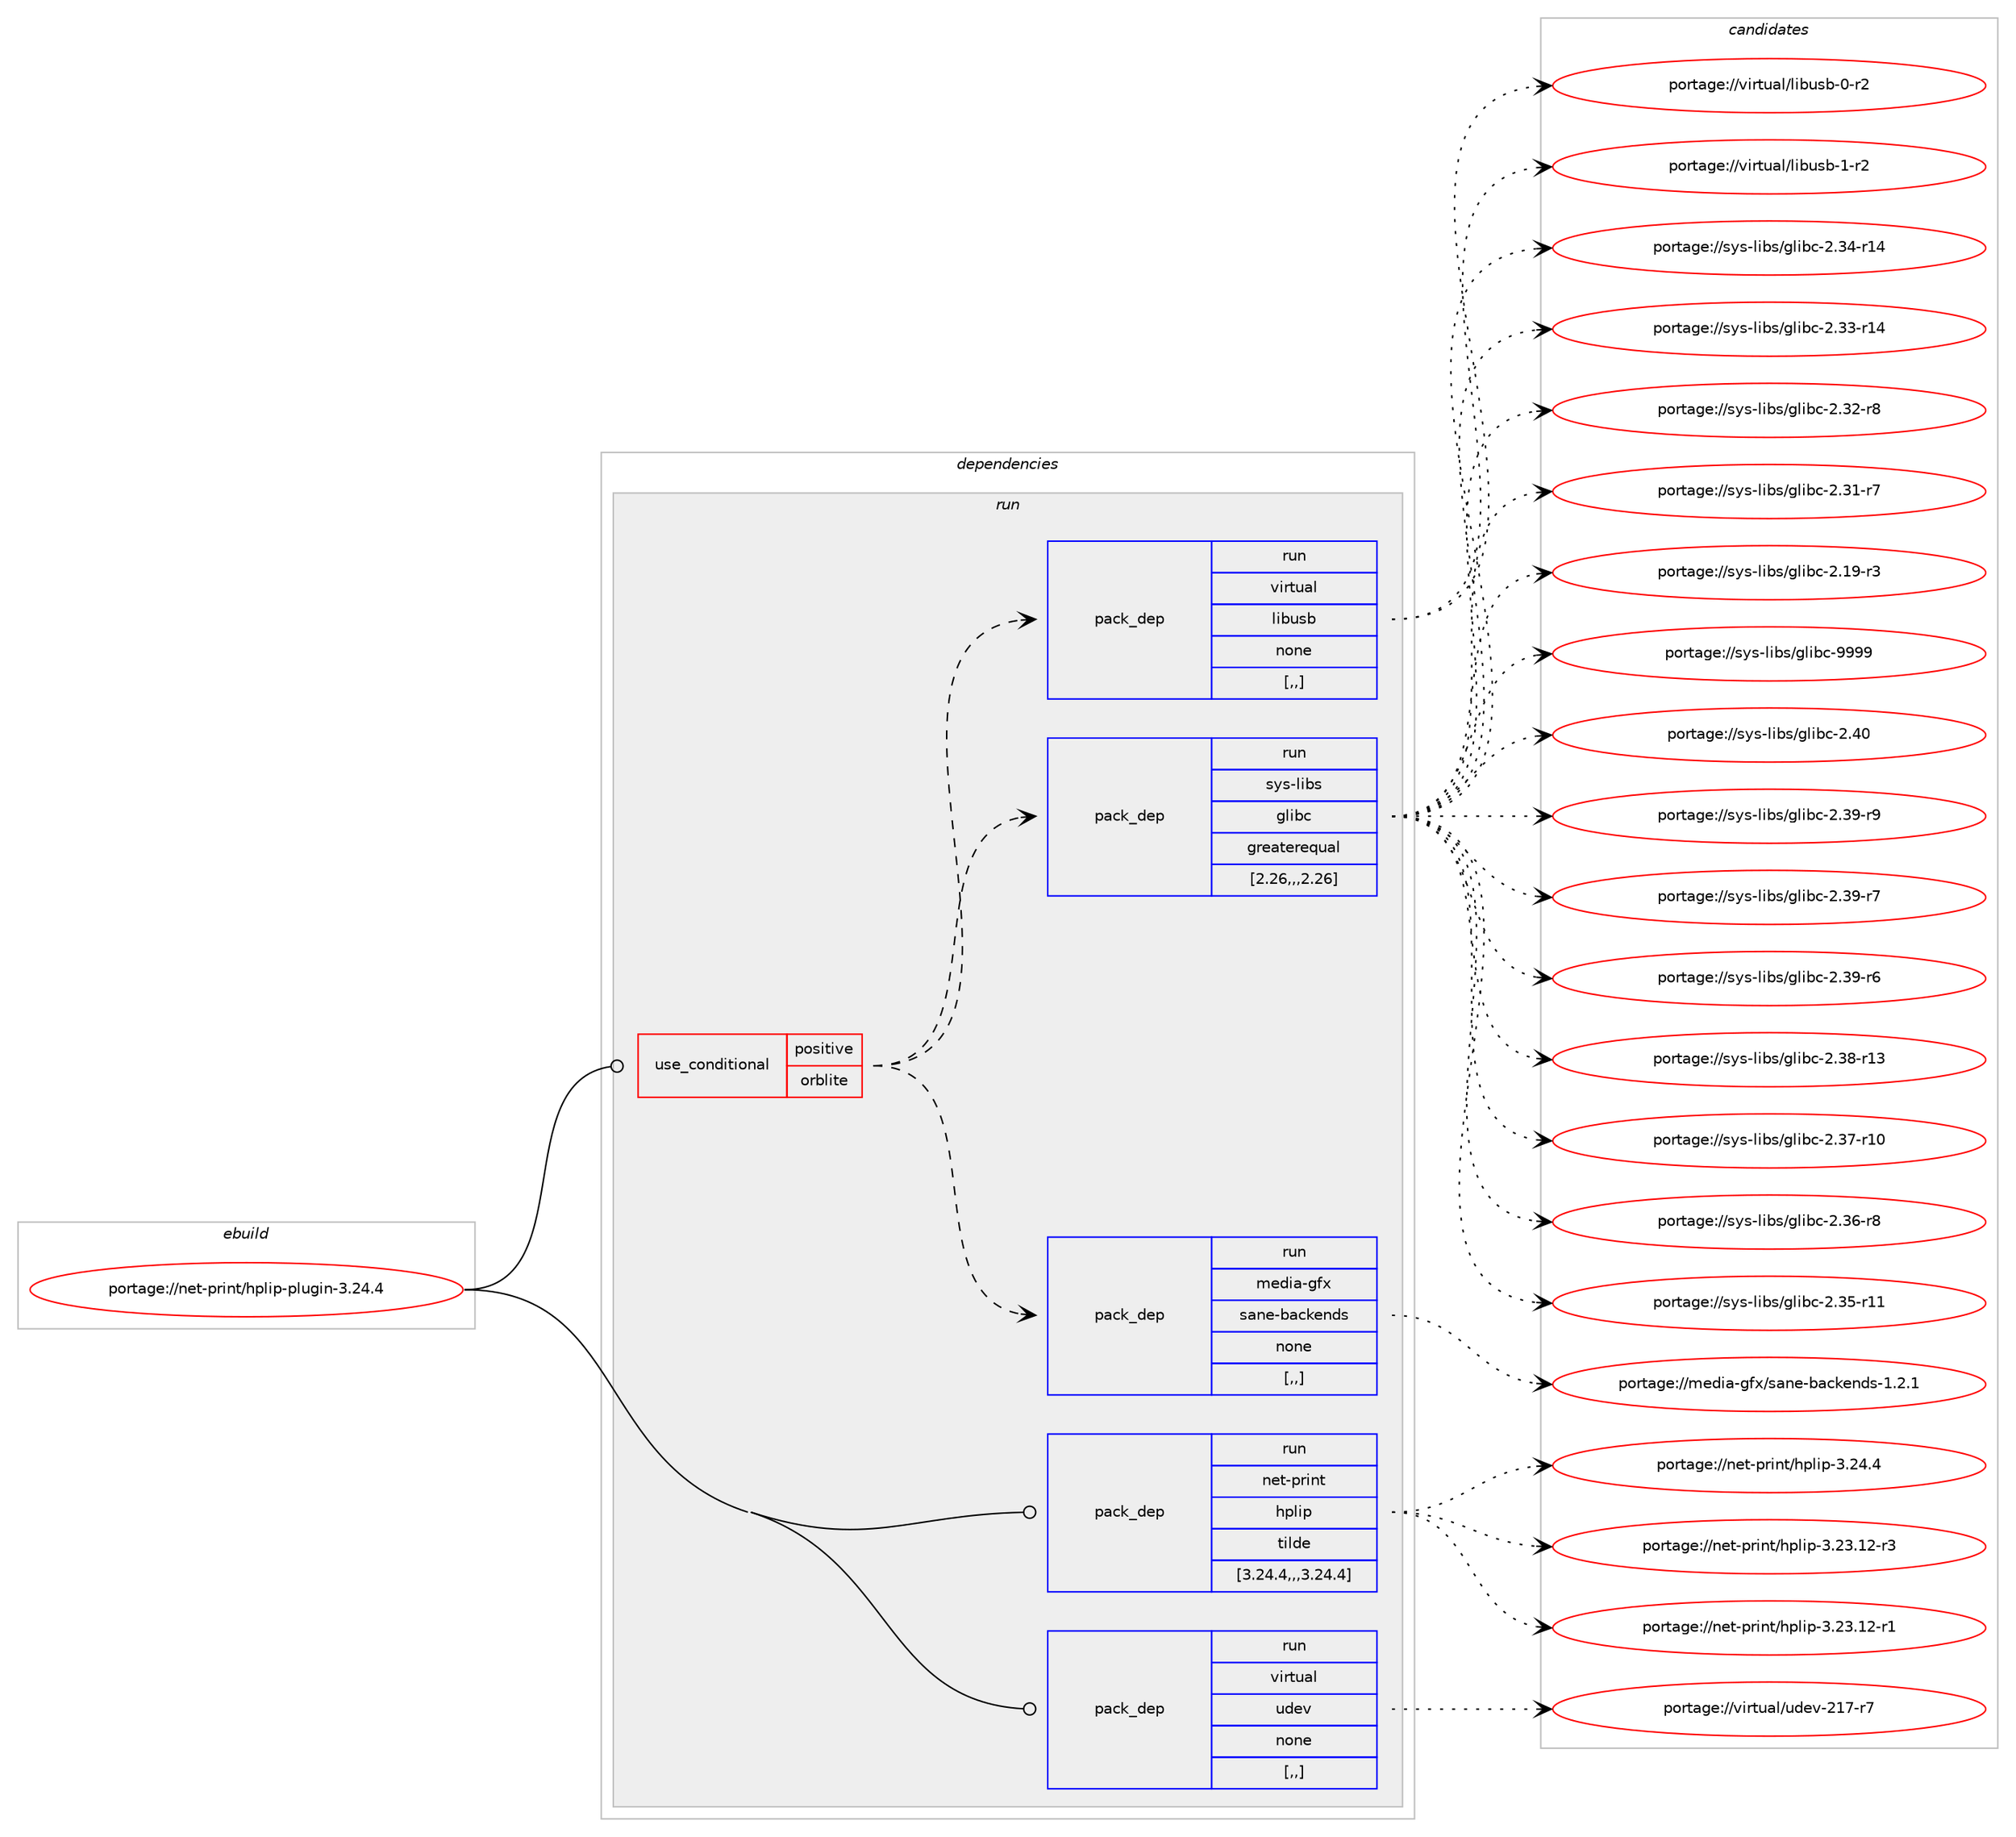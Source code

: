digraph prolog {

# *************
# Graph options
# *************

newrank=true;
concentrate=true;
compound=true;
graph [rankdir=LR,fontname=Helvetica,fontsize=10,ranksep=1.5];#, ranksep=2.5, nodesep=0.2];
edge  [arrowhead=vee];
node  [fontname=Helvetica,fontsize=10];

# **********
# The ebuild
# **********

subgraph cluster_leftcol {
color=gray;
label=<<i>ebuild</i>>;
id [label="portage://net-print/hplip-plugin-3.24.4", color=red, width=4, href="../net-print/hplip-plugin-3.24.4.svg"];
}

# ****************
# The dependencies
# ****************

subgraph cluster_midcol {
color=gray;
label=<<i>dependencies</i>>;
subgraph cluster_compile {
fillcolor="#eeeeee";
style=filled;
label=<<i>compile</i>>;
}
subgraph cluster_compileandrun {
fillcolor="#eeeeee";
style=filled;
label=<<i>compile and run</i>>;
}
subgraph cluster_run {
fillcolor="#eeeeee";
style=filled;
label=<<i>run</i>>;
subgraph cond101389 {
dependency383946 [label=<<TABLE BORDER="0" CELLBORDER="1" CELLSPACING="0" CELLPADDING="4"><TR><TD ROWSPAN="3" CELLPADDING="10">use_conditional</TD></TR><TR><TD>positive</TD></TR><TR><TD>orblite</TD></TR></TABLE>>, shape=none, color=red];
subgraph pack279789 {
dependency383947 [label=<<TABLE BORDER="0" CELLBORDER="1" CELLSPACING="0" CELLPADDING="4" WIDTH="220"><TR><TD ROWSPAN="6" CELLPADDING="30">pack_dep</TD></TR><TR><TD WIDTH="110">run</TD></TR><TR><TD>media-gfx</TD></TR><TR><TD>sane-backends</TD></TR><TR><TD>none</TD></TR><TR><TD>[,,]</TD></TR></TABLE>>, shape=none, color=blue];
}
dependency383946:e -> dependency383947:w [weight=20,style="dashed",arrowhead="vee"];
subgraph pack279790 {
dependency383948 [label=<<TABLE BORDER="0" CELLBORDER="1" CELLSPACING="0" CELLPADDING="4" WIDTH="220"><TR><TD ROWSPAN="6" CELLPADDING="30">pack_dep</TD></TR><TR><TD WIDTH="110">run</TD></TR><TR><TD>sys-libs</TD></TR><TR><TD>glibc</TD></TR><TR><TD>greaterequal</TD></TR><TR><TD>[2.26,,,2.26]</TD></TR></TABLE>>, shape=none, color=blue];
}
dependency383946:e -> dependency383948:w [weight=20,style="dashed",arrowhead="vee"];
subgraph pack279791 {
dependency383949 [label=<<TABLE BORDER="0" CELLBORDER="1" CELLSPACING="0" CELLPADDING="4" WIDTH="220"><TR><TD ROWSPAN="6" CELLPADDING="30">pack_dep</TD></TR><TR><TD WIDTH="110">run</TD></TR><TR><TD>virtual</TD></TR><TR><TD>libusb</TD></TR><TR><TD>none</TD></TR><TR><TD>[,,]</TD></TR></TABLE>>, shape=none, color=blue];
}
dependency383946:e -> dependency383949:w [weight=20,style="dashed",arrowhead="vee"];
}
id:e -> dependency383946:w [weight=20,style="solid",arrowhead="odot"];
subgraph pack279792 {
dependency383950 [label=<<TABLE BORDER="0" CELLBORDER="1" CELLSPACING="0" CELLPADDING="4" WIDTH="220"><TR><TD ROWSPAN="6" CELLPADDING="30">pack_dep</TD></TR><TR><TD WIDTH="110">run</TD></TR><TR><TD>net-print</TD></TR><TR><TD>hplip</TD></TR><TR><TD>tilde</TD></TR><TR><TD>[3.24.4,,,3.24.4]</TD></TR></TABLE>>, shape=none, color=blue];
}
id:e -> dependency383950:w [weight=20,style="solid",arrowhead="odot"];
subgraph pack279793 {
dependency383951 [label=<<TABLE BORDER="0" CELLBORDER="1" CELLSPACING="0" CELLPADDING="4" WIDTH="220"><TR><TD ROWSPAN="6" CELLPADDING="30">pack_dep</TD></TR><TR><TD WIDTH="110">run</TD></TR><TR><TD>virtual</TD></TR><TR><TD>udev</TD></TR><TR><TD>none</TD></TR><TR><TD>[,,]</TD></TR></TABLE>>, shape=none, color=blue];
}
id:e -> dependency383951:w [weight=20,style="solid",arrowhead="odot"];
}
}

# **************
# The candidates
# **************

subgraph cluster_choices {
rank=same;
color=gray;
label=<<i>candidates</i>>;

subgraph choice279789 {
color=black;
nodesep=1;
choice1091011001059745103102120471159711010145989799107101110100115454946504649 [label="portage://media-gfx/sane-backends-1.2.1", color=red, width=4,href="../media-gfx/sane-backends-1.2.1.svg"];
dependency383947:e -> choice1091011001059745103102120471159711010145989799107101110100115454946504649:w [style=dotted,weight="100"];
}
subgraph choice279790 {
color=black;
nodesep=1;
choice11512111545108105981154710310810598994557575757 [label="portage://sys-libs/glibc-9999", color=red, width=4,href="../sys-libs/glibc-9999.svg"];
choice11512111545108105981154710310810598994550465248 [label="portage://sys-libs/glibc-2.40", color=red, width=4,href="../sys-libs/glibc-2.40.svg"];
choice115121115451081059811547103108105989945504651574511457 [label="portage://sys-libs/glibc-2.39-r9", color=red, width=4,href="../sys-libs/glibc-2.39-r9.svg"];
choice115121115451081059811547103108105989945504651574511455 [label="portage://sys-libs/glibc-2.39-r7", color=red, width=4,href="../sys-libs/glibc-2.39-r7.svg"];
choice115121115451081059811547103108105989945504651574511454 [label="portage://sys-libs/glibc-2.39-r6", color=red, width=4,href="../sys-libs/glibc-2.39-r6.svg"];
choice11512111545108105981154710310810598994550465156451144951 [label="portage://sys-libs/glibc-2.38-r13", color=red, width=4,href="../sys-libs/glibc-2.38-r13.svg"];
choice11512111545108105981154710310810598994550465155451144948 [label="portage://sys-libs/glibc-2.37-r10", color=red, width=4,href="../sys-libs/glibc-2.37-r10.svg"];
choice115121115451081059811547103108105989945504651544511456 [label="portage://sys-libs/glibc-2.36-r8", color=red, width=4,href="../sys-libs/glibc-2.36-r8.svg"];
choice11512111545108105981154710310810598994550465153451144949 [label="portage://sys-libs/glibc-2.35-r11", color=red, width=4,href="../sys-libs/glibc-2.35-r11.svg"];
choice11512111545108105981154710310810598994550465152451144952 [label="portage://sys-libs/glibc-2.34-r14", color=red, width=4,href="../sys-libs/glibc-2.34-r14.svg"];
choice11512111545108105981154710310810598994550465151451144952 [label="portage://sys-libs/glibc-2.33-r14", color=red, width=4,href="../sys-libs/glibc-2.33-r14.svg"];
choice115121115451081059811547103108105989945504651504511456 [label="portage://sys-libs/glibc-2.32-r8", color=red, width=4,href="../sys-libs/glibc-2.32-r8.svg"];
choice115121115451081059811547103108105989945504651494511455 [label="portage://sys-libs/glibc-2.31-r7", color=red, width=4,href="../sys-libs/glibc-2.31-r7.svg"];
choice115121115451081059811547103108105989945504649574511451 [label="portage://sys-libs/glibc-2.19-r3", color=red, width=4,href="../sys-libs/glibc-2.19-r3.svg"];
dependency383948:e -> choice11512111545108105981154710310810598994557575757:w [style=dotted,weight="100"];
dependency383948:e -> choice11512111545108105981154710310810598994550465248:w [style=dotted,weight="100"];
dependency383948:e -> choice115121115451081059811547103108105989945504651574511457:w [style=dotted,weight="100"];
dependency383948:e -> choice115121115451081059811547103108105989945504651574511455:w [style=dotted,weight="100"];
dependency383948:e -> choice115121115451081059811547103108105989945504651574511454:w [style=dotted,weight="100"];
dependency383948:e -> choice11512111545108105981154710310810598994550465156451144951:w [style=dotted,weight="100"];
dependency383948:e -> choice11512111545108105981154710310810598994550465155451144948:w [style=dotted,weight="100"];
dependency383948:e -> choice115121115451081059811547103108105989945504651544511456:w [style=dotted,weight="100"];
dependency383948:e -> choice11512111545108105981154710310810598994550465153451144949:w [style=dotted,weight="100"];
dependency383948:e -> choice11512111545108105981154710310810598994550465152451144952:w [style=dotted,weight="100"];
dependency383948:e -> choice11512111545108105981154710310810598994550465151451144952:w [style=dotted,weight="100"];
dependency383948:e -> choice115121115451081059811547103108105989945504651504511456:w [style=dotted,weight="100"];
dependency383948:e -> choice115121115451081059811547103108105989945504651494511455:w [style=dotted,weight="100"];
dependency383948:e -> choice115121115451081059811547103108105989945504649574511451:w [style=dotted,weight="100"];
}
subgraph choice279791 {
color=black;
nodesep=1;
choice1181051141161179710847108105981171159845494511450 [label="portage://virtual/libusb-1-r2", color=red, width=4,href="../virtual/libusb-1-r2.svg"];
choice1181051141161179710847108105981171159845484511450 [label="portage://virtual/libusb-0-r2", color=red, width=4,href="../virtual/libusb-0-r2.svg"];
dependency383949:e -> choice1181051141161179710847108105981171159845494511450:w [style=dotted,weight="100"];
dependency383949:e -> choice1181051141161179710847108105981171159845484511450:w [style=dotted,weight="100"];
}
subgraph choice279792 {
color=black;
nodesep=1;
choice110101116451121141051101164710411210810511245514650524652 [label="portage://net-print/hplip-3.24.4", color=red, width=4,href="../net-print/hplip-3.24.4.svg"];
choice110101116451121141051101164710411210810511245514650514649504511451 [label="portage://net-print/hplip-3.23.12-r3", color=red, width=4,href="../net-print/hplip-3.23.12-r3.svg"];
choice110101116451121141051101164710411210810511245514650514649504511449 [label="portage://net-print/hplip-3.23.12-r1", color=red, width=4,href="../net-print/hplip-3.23.12-r1.svg"];
dependency383950:e -> choice110101116451121141051101164710411210810511245514650524652:w [style=dotted,weight="100"];
dependency383950:e -> choice110101116451121141051101164710411210810511245514650514649504511451:w [style=dotted,weight="100"];
dependency383950:e -> choice110101116451121141051101164710411210810511245514650514649504511449:w [style=dotted,weight="100"];
}
subgraph choice279793 {
color=black;
nodesep=1;
choice1181051141161179710847117100101118455049554511455 [label="portage://virtual/udev-217-r7", color=red, width=4,href="../virtual/udev-217-r7.svg"];
dependency383951:e -> choice1181051141161179710847117100101118455049554511455:w [style=dotted,weight="100"];
}
}

}
